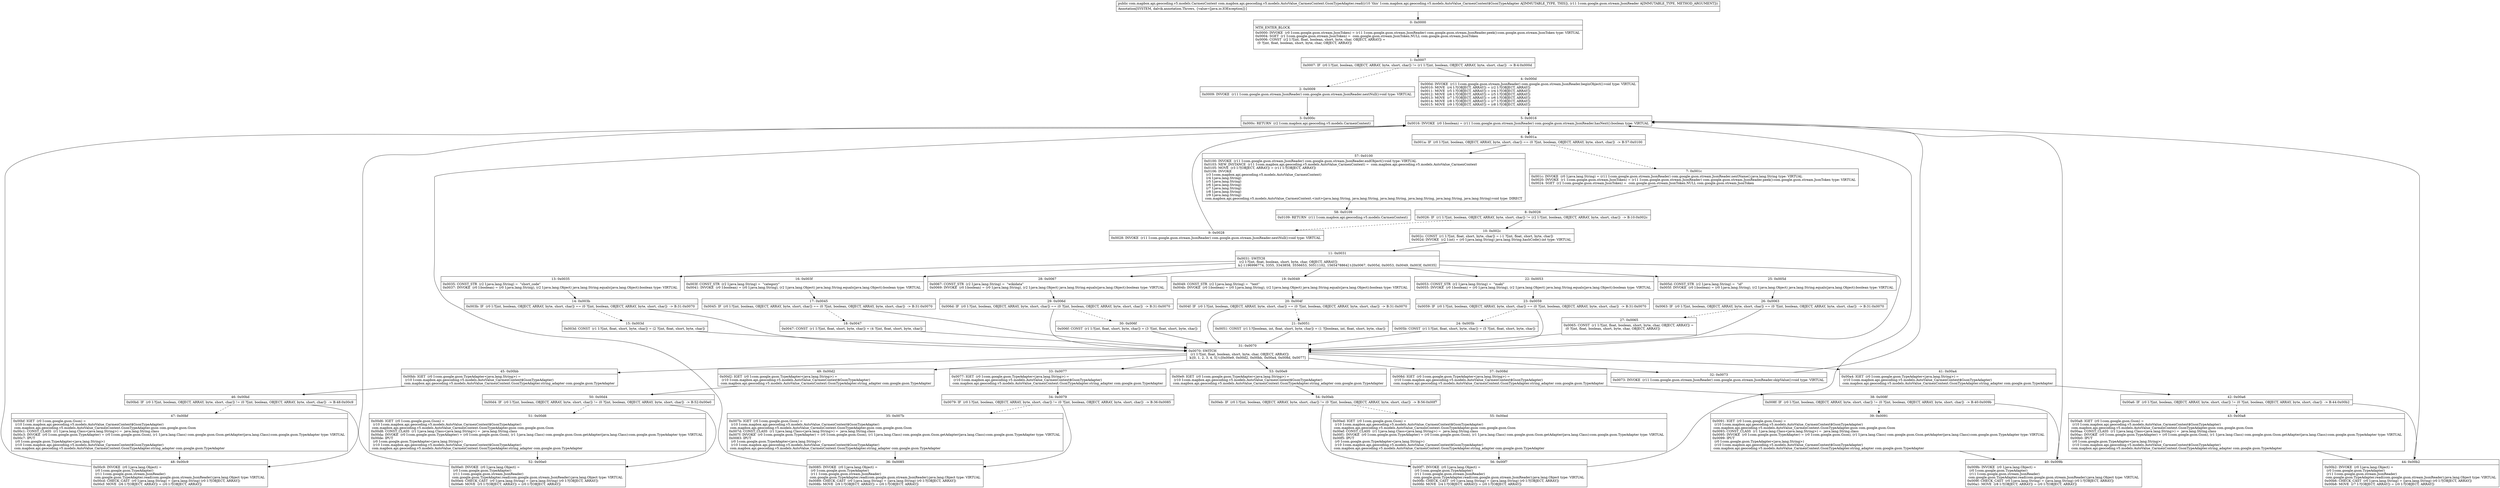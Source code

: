 digraph "CFG forcom.mapbox.api.geocoding.v5.models.AutoValue_CarmenContext.GsonTypeAdapter.read(Lcom\/google\/gson\/stream\/JsonReader;)Lcom\/mapbox\/api\/geocoding\/v5\/models\/CarmenContext;" {
Node_0 [shape=record,label="{0\:\ 0x0000|MTH_ENTER_BLOCK\l|0x0000: INVOKE  (r0 I:com.google.gson.stream.JsonToken) = (r11 I:com.google.gson.stream.JsonReader) com.google.gson.stream.JsonReader.peek():com.google.gson.stream.JsonToken type: VIRTUAL \l0x0004: SGET  (r1 I:com.google.gson.stream.JsonToken) =  com.google.gson.stream.JsonToken.NULL com.google.gson.stream.JsonToken \l0x0006: CONST  (r2 I:?[int, float, boolean, short, byte, char, OBJECT, ARRAY]) = \l  (0 ?[int, float, boolean, short, byte, char, OBJECT, ARRAY])\l \l}"];
Node_1 [shape=record,label="{1\:\ 0x0007|0x0007: IF  (r0 I:?[int, boolean, OBJECT, ARRAY, byte, short, char]) != (r1 I:?[int, boolean, OBJECT, ARRAY, byte, short, char])  \-\> B:4:0x000d \l}"];
Node_2 [shape=record,label="{2\:\ 0x0009|0x0009: INVOKE  (r11 I:com.google.gson.stream.JsonReader) com.google.gson.stream.JsonReader.nextNull():void type: VIRTUAL \l}"];
Node_3 [shape=record,label="{3\:\ 0x000c|0x000c: RETURN  (r2 I:com.mapbox.api.geocoding.v5.models.CarmenContext) \l}"];
Node_4 [shape=record,label="{4\:\ 0x000d|0x000d: INVOKE  (r11 I:com.google.gson.stream.JsonReader) com.google.gson.stream.JsonReader.beginObject():void type: VIRTUAL \l0x0010: MOVE  (r4 I:?[OBJECT, ARRAY]) = (r2 I:?[OBJECT, ARRAY]) \l0x0011: MOVE  (r5 I:?[OBJECT, ARRAY]) = (r4 I:?[OBJECT, ARRAY]) \l0x0012: MOVE  (r6 I:?[OBJECT, ARRAY]) = (r5 I:?[OBJECT, ARRAY]) \l0x0013: MOVE  (r7 I:?[OBJECT, ARRAY]) = (r6 I:?[OBJECT, ARRAY]) \l0x0014: MOVE  (r8 I:?[OBJECT, ARRAY]) = (r7 I:?[OBJECT, ARRAY]) \l0x0015: MOVE  (r9 I:?[OBJECT, ARRAY]) = (r8 I:?[OBJECT, ARRAY]) \l}"];
Node_5 [shape=record,label="{5\:\ 0x0016|0x0016: INVOKE  (r0 I:boolean) = (r11 I:com.google.gson.stream.JsonReader) com.google.gson.stream.JsonReader.hasNext():boolean type: VIRTUAL \l}"];
Node_6 [shape=record,label="{6\:\ 0x001a|0x001a: IF  (r0 I:?[int, boolean, OBJECT, ARRAY, byte, short, char]) == (0 ?[int, boolean, OBJECT, ARRAY, byte, short, char])  \-\> B:57:0x0100 \l}"];
Node_7 [shape=record,label="{7\:\ 0x001c|0x001c: INVOKE  (r0 I:java.lang.String) = (r11 I:com.google.gson.stream.JsonReader) com.google.gson.stream.JsonReader.nextName():java.lang.String type: VIRTUAL \l0x0020: INVOKE  (r1 I:com.google.gson.stream.JsonToken) = (r11 I:com.google.gson.stream.JsonReader) com.google.gson.stream.JsonReader.peek():com.google.gson.stream.JsonToken type: VIRTUAL \l0x0024: SGET  (r2 I:com.google.gson.stream.JsonToken) =  com.google.gson.stream.JsonToken.NULL com.google.gson.stream.JsonToken \l}"];
Node_8 [shape=record,label="{8\:\ 0x0026|0x0026: IF  (r1 I:?[int, boolean, OBJECT, ARRAY, byte, short, char]) != (r2 I:?[int, boolean, OBJECT, ARRAY, byte, short, char])  \-\> B:10:0x002c \l}"];
Node_9 [shape=record,label="{9\:\ 0x0028|0x0028: INVOKE  (r11 I:com.google.gson.stream.JsonReader) com.google.gson.stream.JsonReader.nextNull():void type: VIRTUAL \l}"];
Node_10 [shape=record,label="{10\:\ 0x002c|0x002c: CONST  (r1 I:?[int, float, short, byte, char]) = (\-1 ?[int, float, short, byte, char]) \l0x002d: INVOKE  (r2 I:int) = (r0 I:java.lang.String) java.lang.String.hashCode():int type: VIRTUAL \l}"];
Node_11 [shape=record,label="{11\:\ 0x0031|0x0031: SWITCH  \l  (r2 I:?[int, float, boolean, short, byte, char, OBJECT, ARRAY])\l k:[\-1196996774, 3355, 3343858, 3556653, 50511102, 1565478864] t:[0x0067, 0x005d, 0x0053, 0x0049, 0x003f, 0x0035] \l}"];
Node_13 [shape=record,label="{13\:\ 0x0035|0x0035: CONST_STR  (r2 I:java.lang.String) =  \"short_code\" \l0x0037: INVOKE  (r0 I:boolean) = (r0 I:java.lang.String), (r2 I:java.lang.Object) java.lang.String.equals(java.lang.Object):boolean type: VIRTUAL \l}"];
Node_14 [shape=record,label="{14\:\ 0x003b|0x003b: IF  (r0 I:?[int, boolean, OBJECT, ARRAY, byte, short, char]) == (0 ?[int, boolean, OBJECT, ARRAY, byte, short, char])  \-\> B:31:0x0070 \l}"];
Node_15 [shape=record,label="{15\:\ 0x003d|0x003d: CONST  (r1 I:?[int, float, short, byte, char]) = (2 ?[int, float, short, byte, char]) \l}"];
Node_16 [shape=record,label="{16\:\ 0x003f|0x003f: CONST_STR  (r2 I:java.lang.String) =  \"category\" \l0x0041: INVOKE  (r0 I:boolean) = (r0 I:java.lang.String), (r2 I:java.lang.Object) java.lang.String.equals(java.lang.Object):boolean type: VIRTUAL \l}"];
Node_17 [shape=record,label="{17\:\ 0x0045|0x0045: IF  (r0 I:?[int, boolean, OBJECT, ARRAY, byte, short, char]) == (0 ?[int, boolean, OBJECT, ARRAY, byte, short, char])  \-\> B:31:0x0070 \l}"];
Node_18 [shape=record,label="{18\:\ 0x0047|0x0047: CONST  (r1 I:?[int, float, short, byte, char]) = (4 ?[int, float, short, byte, char]) \l}"];
Node_19 [shape=record,label="{19\:\ 0x0049|0x0049: CONST_STR  (r2 I:java.lang.String) =  \"text\" \l0x004b: INVOKE  (r0 I:boolean) = (r0 I:java.lang.String), (r2 I:java.lang.Object) java.lang.String.equals(java.lang.Object):boolean type: VIRTUAL \l}"];
Node_20 [shape=record,label="{20\:\ 0x004f|0x004f: IF  (r0 I:?[int, boolean, OBJECT, ARRAY, byte, short, char]) == (0 ?[int, boolean, OBJECT, ARRAY, byte, short, char])  \-\> B:31:0x0070 \l}"];
Node_21 [shape=record,label="{21\:\ 0x0051|0x0051: CONST  (r1 I:?[boolean, int, float, short, byte, char]) = (1 ?[boolean, int, float, short, byte, char]) \l}"];
Node_22 [shape=record,label="{22\:\ 0x0053|0x0053: CONST_STR  (r2 I:java.lang.String) =  \"maki\" \l0x0055: INVOKE  (r0 I:boolean) = (r0 I:java.lang.String), (r2 I:java.lang.Object) java.lang.String.equals(java.lang.Object):boolean type: VIRTUAL \l}"];
Node_23 [shape=record,label="{23\:\ 0x0059|0x0059: IF  (r0 I:?[int, boolean, OBJECT, ARRAY, byte, short, char]) == (0 ?[int, boolean, OBJECT, ARRAY, byte, short, char])  \-\> B:31:0x0070 \l}"];
Node_24 [shape=record,label="{24\:\ 0x005b|0x005b: CONST  (r1 I:?[int, float, short, byte, char]) = (5 ?[int, float, short, byte, char]) \l}"];
Node_25 [shape=record,label="{25\:\ 0x005d|0x005d: CONST_STR  (r2 I:java.lang.String) =  \"id\" \l0x005f: INVOKE  (r0 I:boolean) = (r0 I:java.lang.String), (r2 I:java.lang.Object) java.lang.String.equals(java.lang.Object):boolean type: VIRTUAL \l}"];
Node_26 [shape=record,label="{26\:\ 0x0063|0x0063: IF  (r0 I:?[int, boolean, OBJECT, ARRAY, byte, short, char]) == (0 ?[int, boolean, OBJECT, ARRAY, byte, short, char])  \-\> B:31:0x0070 \l}"];
Node_27 [shape=record,label="{27\:\ 0x0065|0x0065: CONST  (r1 I:?[int, float, boolean, short, byte, char, OBJECT, ARRAY]) = \l  (0 ?[int, float, boolean, short, byte, char, OBJECT, ARRAY])\l \l}"];
Node_28 [shape=record,label="{28\:\ 0x0067|0x0067: CONST_STR  (r2 I:java.lang.String) =  \"wikidata\" \l0x0069: INVOKE  (r0 I:boolean) = (r0 I:java.lang.String), (r2 I:java.lang.Object) java.lang.String.equals(java.lang.Object):boolean type: VIRTUAL \l}"];
Node_29 [shape=record,label="{29\:\ 0x006d|0x006d: IF  (r0 I:?[int, boolean, OBJECT, ARRAY, byte, short, char]) == (0 ?[int, boolean, OBJECT, ARRAY, byte, short, char])  \-\> B:31:0x0070 \l}"];
Node_30 [shape=record,label="{30\:\ 0x006f|0x006f: CONST  (r1 I:?[int, float, short, byte, char]) = (3 ?[int, float, short, byte, char]) \l}"];
Node_31 [shape=record,label="{31\:\ 0x0070|0x0070: SWITCH  \l  (r1 I:?[int, float, boolean, short, byte, char, OBJECT, ARRAY])\l k:[0, 1, 2, 3, 4, 5] t:[0x00e9, 0x00d2, 0x00bb, 0x00a4, 0x008d, 0x0077] \l}"];
Node_32 [shape=record,label="{32\:\ 0x0073|0x0073: INVOKE  (r11 I:com.google.gson.stream.JsonReader) com.google.gson.stream.JsonReader.skipValue():void type: VIRTUAL \l}"];
Node_33 [shape=record,label="{33\:\ 0x0077|0x0077: IGET  (r0 I:com.google.gson.TypeAdapter\<java.lang.String\>) = \l  (r10 I:com.mapbox.api.geocoding.v5.models.AutoValue_CarmenContext$GsonTypeAdapter)\l com.mapbox.api.geocoding.v5.models.AutoValue_CarmenContext.GsonTypeAdapter.string_adapter com.google.gson.TypeAdapter \l}"];
Node_34 [shape=record,label="{34\:\ 0x0079|0x0079: IF  (r0 I:?[int, boolean, OBJECT, ARRAY, byte, short, char]) != (0 ?[int, boolean, OBJECT, ARRAY, byte, short, char])  \-\> B:36:0x0085 \l}"];
Node_35 [shape=record,label="{35\:\ 0x007b|0x007b: IGET  (r0 I:com.google.gson.Gson) = \l  (r10 I:com.mapbox.api.geocoding.v5.models.AutoValue_CarmenContext$GsonTypeAdapter)\l com.mapbox.api.geocoding.v5.models.AutoValue_CarmenContext.GsonTypeAdapter.gson com.google.gson.Gson \l0x007d: CONST_CLASS  (r1 I:java.lang.Class\<java.lang.String\>) =  java.lang.String.class \l0x007f: INVOKE  (r0 I:com.google.gson.TypeAdapter) = (r0 I:com.google.gson.Gson), (r1 I:java.lang.Class) com.google.gson.Gson.getAdapter(java.lang.Class):com.google.gson.TypeAdapter type: VIRTUAL \l0x0083: IPUT  \l  (r0 I:com.google.gson.TypeAdapter\<java.lang.String\>)\l  (r10 I:com.mapbox.api.geocoding.v5.models.AutoValue_CarmenContext$GsonTypeAdapter)\l com.mapbox.api.geocoding.v5.models.AutoValue_CarmenContext.GsonTypeAdapter.string_adapter com.google.gson.TypeAdapter \l}"];
Node_36 [shape=record,label="{36\:\ 0x0085|0x0085: INVOKE  (r0 I:java.lang.Object) = \l  (r0 I:com.google.gson.TypeAdapter)\l  (r11 I:com.google.gson.stream.JsonReader)\l com.google.gson.TypeAdapter.read(com.google.gson.stream.JsonReader):java.lang.Object type: VIRTUAL \l0x0089: CHECK_CAST  (r0 I:java.lang.String) = (java.lang.String) (r0 I:?[OBJECT, ARRAY]) \l0x008b: MOVE  (r9 I:?[OBJECT, ARRAY]) = (r0 I:?[OBJECT, ARRAY]) \l}"];
Node_37 [shape=record,label="{37\:\ 0x008d|0x008d: IGET  (r0 I:com.google.gson.TypeAdapter\<java.lang.String\>) = \l  (r10 I:com.mapbox.api.geocoding.v5.models.AutoValue_CarmenContext$GsonTypeAdapter)\l com.mapbox.api.geocoding.v5.models.AutoValue_CarmenContext.GsonTypeAdapter.string_adapter com.google.gson.TypeAdapter \l}"];
Node_38 [shape=record,label="{38\:\ 0x008f|0x008f: IF  (r0 I:?[int, boolean, OBJECT, ARRAY, byte, short, char]) != (0 ?[int, boolean, OBJECT, ARRAY, byte, short, char])  \-\> B:40:0x009b \l}"];
Node_39 [shape=record,label="{39\:\ 0x0091|0x0091: IGET  (r0 I:com.google.gson.Gson) = \l  (r10 I:com.mapbox.api.geocoding.v5.models.AutoValue_CarmenContext$GsonTypeAdapter)\l com.mapbox.api.geocoding.v5.models.AutoValue_CarmenContext.GsonTypeAdapter.gson com.google.gson.Gson \l0x0093: CONST_CLASS  (r1 I:java.lang.Class\<java.lang.String\>) =  java.lang.String.class \l0x0095: INVOKE  (r0 I:com.google.gson.TypeAdapter) = (r0 I:com.google.gson.Gson), (r1 I:java.lang.Class) com.google.gson.Gson.getAdapter(java.lang.Class):com.google.gson.TypeAdapter type: VIRTUAL \l0x0099: IPUT  \l  (r0 I:com.google.gson.TypeAdapter\<java.lang.String\>)\l  (r10 I:com.mapbox.api.geocoding.v5.models.AutoValue_CarmenContext$GsonTypeAdapter)\l com.mapbox.api.geocoding.v5.models.AutoValue_CarmenContext.GsonTypeAdapter.string_adapter com.google.gson.TypeAdapter \l}"];
Node_40 [shape=record,label="{40\:\ 0x009b|0x009b: INVOKE  (r0 I:java.lang.Object) = \l  (r0 I:com.google.gson.TypeAdapter)\l  (r11 I:com.google.gson.stream.JsonReader)\l com.google.gson.TypeAdapter.read(com.google.gson.stream.JsonReader):java.lang.Object type: VIRTUAL \l0x009f: CHECK_CAST  (r0 I:java.lang.String) = (java.lang.String) (r0 I:?[OBJECT, ARRAY]) \l0x00a1: MOVE  (r8 I:?[OBJECT, ARRAY]) = (r0 I:?[OBJECT, ARRAY]) \l}"];
Node_41 [shape=record,label="{41\:\ 0x00a4|0x00a4: IGET  (r0 I:com.google.gson.TypeAdapter\<java.lang.String\>) = \l  (r10 I:com.mapbox.api.geocoding.v5.models.AutoValue_CarmenContext$GsonTypeAdapter)\l com.mapbox.api.geocoding.v5.models.AutoValue_CarmenContext.GsonTypeAdapter.string_adapter com.google.gson.TypeAdapter \l}"];
Node_42 [shape=record,label="{42\:\ 0x00a6|0x00a6: IF  (r0 I:?[int, boolean, OBJECT, ARRAY, byte, short, char]) != (0 ?[int, boolean, OBJECT, ARRAY, byte, short, char])  \-\> B:44:0x00b2 \l}"];
Node_43 [shape=record,label="{43\:\ 0x00a8|0x00a8: IGET  (r0 I:com.google.gson.Gson) = \l  (r10 I:com.mapbox.api.geocoding.v5.models.AutoValue_CarmenContext$GsonTypeAdapter)\l com.mapbox.api.geocoding.v5.models.AutoValue_CarmenContext.GsonTypeAdapter.gson com.google.gson.Gson \l0x00aa: CONST_CLASS  (r1 I:java.lang.Class\<java.lang.String\>) =  java.lang.String.class \l0x00ac: INVOKE  (r0 I:com.google.gson.TypeAdapter) = (r0 I:com.google.gson.Gson), (r1 I:java.lang.Class) com.google.gson.Gson.getAdapter(java.lang.Class):com.google.gson.TypeAdapter type: VIRTUAL \l0x00b0: IPUT  \l  (r0 I:com.google.gson.TypeAdapter\<java.lang.String\>)\l  (r10 I:com.mapbox.api.geocoding.v5.models.AutoValue_CarmenContext$GsonTypeAdapter)\l com.mapbox.api.geocoding.v5.models.AutoValue_CarmenContext.GsonTypeAdapter.string_adapter com.google.gson.TypeAdapter \l}"];
Node_44 [shape=record,label="{44\:\ 0x00b2|0x00b2: INVOKE  (r0 I:java.lang.Object) = \l  (r0 I:com.google.gson.TypeAdapter)\l  (r11 I:com.google.gson.stream.JsonReader)\l com.google.gson.TypeAdapter.read(com.google.gson.stream.JsonReader):java.lang.Object type: VIRTUAL \l0x00b6: CHECK_CAST  (r0 I:java.lang.String) = (java.lang.String) (r0 I:?[OBJECT, ARRAY]) \l0x00b8: MOVE  (r7 I:?[OBJECT, ARRAY]) = (r0 I:?[OBJECT, ARRAY]) \l}"];
Node_45 [shape=record,label="{45\:\ 0x00bb|0x00bb: IGET  (r0 I:com.google.gson.TypeAdapter\<java.lang.String\>) = \l  (r10 I:com.mapbox.api.geocoding.v5.models.AutoValue_CarmenContext$GsonTypeAdapter)\l com.mapbox.api.geocoding.v5.models.AutoValue_CarmenContext.GsonTypeAdapter.string_adapter com.google.gson.TypeAdapter \l}"];
Node_46 [shape=record,label="{46\:\ 0x00bd|0x00bd: IF  (r0 I:?[int, boolean, OBJECT, ARRAY, byte, short, char]) != (0 ?[int, boolean, OBJECT, ARRAY, byte, short, char])  \-\> B:48:0x00c9 \l}"];
Node_47 [shape=record,label="{47\:\ 0x00bf|0x00bf: IGET  (r0 I:com.google.gson.Gson) = \l  (r10 I:com.mapbox.api.geocoding.v5.models.AutoValue_CarmenContext$GsonTypeAdapter)\l com.mapbox.api.geocoding.v5.models.AutoValue_CarmenContext.GsonTypeAdapter.gson com.google.gson.Gson \l0x00c1: CONST_CLASS  (r1 I:java.lang.Class\<java.lang.String\>) =  java.lang.String.class \l0x00c3: INVOKE  (r0 I:com.google.gson.TypeAdapter) = (r0 I:com.google.gson.Gson), (r1 I:java.lang.Class) com.google.gson.Gson.getAdapter(java.lang.Class):com.google.gson.TypeAdapter type: VIRTUAL \l0x00c7: IPUT  \l  (r0 I:com.google.gson.TypeAdapter\<java.lang.String\>)\l  (r10 I:com.mapbox.api.geocoding.v5.models.AutoValue_CarmenContext$GsonTypeAdapter)\l com.mapbox.api.geocoding.v5.models.AutoValue_CarmenContext.GsonTypeAdapter.string_adapter com.google.gson.TypeAdapter \l}"];
Node_48 [shape=record,label="{48\:\ 0x00c9|0x00c9: INVOKE  (r0 I:java.lang.Object) = \l  (r0 I:com.google.gson.TypeAdapter)\l  (r11 I:com.google.gson.stream.JsonReader)\l com.google.gson.TypeAdapter.read(com.google.gson.stream.JsonReader):java.lang.Object type: VIRTUAL \l0x00cd: CHECK_CAST  (r0 I:java.lang.String) = (java.lang.String) (r0 I:?[OBJECT, ARRAY]) \l0x00cf: MOVE  (r6 I:?[OBJECT, ARRAY]) = (r0 I:?[OBJECT, ARRAY]) \l}"];
Node_49 [shape=record,label="{49\:\ 0x00d2|0x00d2: IGET  (r0 I:com.google.gson.TypeAdapter\<java.lang.String\>) = \l  (r10 I:com.mapbox.api.geocoding.v5.models.AutoValue_CarmenContext$GsonTypeAdapter)\l com.mapbox.api.geocoding.v5.models.AutoValue_CarmenContext.GsonTypeAdapter.string_adapter com.google.gson.TypeAdapter \l}"];
Node_50 [shape=record,label="{50\:\ 0x00d4|0x00d4: IF  (r0 I:?[int, boolean, OBJECT, ARRAY, byte, short, char]) != (0 ?[int, boolean, OBJECT, ARRAY, byte, short, char])  \-\> B:52:0x00e0 \l}"];
Node_51 [shape=record,label="{51\:\ 0x00d6|0x00d6: IGET  (r0 I:com.google.gson.Gson) = \l  (r10 I:com.mapbox.api.geocoding.v5.models.AutoValue_CarmenContext$GsonTypeAdapter)\l com.mapbox.api.geocoding.v5.models.AutoValue_CarmenContext.GsonTypeAdapter.gson com.google.gson.Gson \l0x00d8: CONST_CLASS  (r1 I:java.lang.Class\<java.lang.String\>) =  java.lang.String.class \l0x00da: INVOKE  (r0 I:com.google.gson.TypeAdapter) = (r0 I:com.google.gson.Gson), (r1 I:java.lang.Class) com.google.gson.Gson.getAdapter(java.lang.Class):com.google.gson.TypeAdapter type: VIRTUAL \l0x00de: IPUT  \l  (r0 I:com.google.gson.TypeAdapter\<java.lang.String\>)\l  (r10 I:com.mapbox.api.geocoding.v5.models.AutoValue_CarmenContext$GsonTypeAdapter)\l com.mapbox.api.geocoding.v5.models.AutoValue_CarmenContext.GsonTypeAdapter.string_adapter com.google.gson.TypeAdapter \l}"];
Node_52 [shape=record,label="{52\:\ 0x00e0|0x00e0: INVOKE  (r0 I:java.lang.Object) = \l  (r0 I:com.google.gson.TypeAdapter)\l  (r11 I:com.google.gson.stream.JsonReader)\l com.google.gson.TypeAdapter.read(com.google.gson.stream.JsonReader):java.lang.Object type: VIRTUAL \l0x00e4: CHECK_CAST  (r0 I:java.lang.String) = (java.lang.String) (r0 I:?[OBJECT, ARRAY]) \l0x00e6: MOVE  (r5 I:?[OBJECT, ARRAY]) = (r0 I:?[OBJECT, ARRAY]) \l}"];
Node_53 [shape=record,label="{53\:\ 0x00e9|0x00e9: IGET  (r0 I:com.google.gson.TypeAdapter\<java.lang.String\>) = \l  (r10 I:com.mapbox.api.geocoding.v5.models.AutoValue_CarmenContext$GsonTypeAdapter)\l com.mapbox.api.geocoding.v5.models.AutoValue_CarmenContext.GsonTypeAdapter.string_adapter com.google.gson.TypeAdapter \l}"];
Node_54 [shape=record,label="{54\:\ 0x00eb|0x00eb: IF  (r0 I:?[int, boolean, OBJECT, ARRAY, byte, short, char]) != (0 ?[int, boolean, OBJECT, ARRAY, byte, short, char])  \-\> B:56:0x00f7 \l}"];
Node_55 [shape=record,label="{55\:\ 0x00ed|0x00ed: IGET  (r0 I:com.google.gson.Gson) = \l  (r10 I:com.mapbox.api.geocoding.v5.models.AutoValue_CarmenContext$GsonTypeAdapter)\l com.mapbox.api.geocoding.v5.models.AutoValue_CarmenContext.GsonTypeAdapter.gson com.google.gson.Gson \l0x00ef: CONST_CLASS  (r1 I:java.lang.Class\<java.lang.String\>) =  java.lang.String.class \l0x00f1: INVOKE  (r0 I:com.google.gson.TypeAdapter) = (r0 I:com.google.gson.Gson), (r1 I:java.lang.Class) com.google.gson.Gson.getAdapter(java.lang.Class):com.google.gson.TypeAdapter type: VIRTUAL \l0x00f5: IPUT  \l  (r0 I:com.google.gson.TypeAdapter\<java.lang.String\>)\l  (r10 I:com.mapbox.api.geocoding.v5.models.AutoValue_CarmenContext$GsonTypeAdapter)\l com.mapbox.api.geocoding.v5.models.AutoValue_CarmenContext.GsonTypeAdapter.string_adapter com.google.gson.TypeAdapter \l}"];
Node_56 [shape=record,label="{56\:\ 0x00f7|0x00f7: INVOKE  (r0 I:java.lang.Object) = \l  (r0 I:com.google.gson.TypeAdapter)\l  (r11 I:com.google.gson.stream.JsonReader)\l com.google.gson.TypeAdapter.read(com.google.gson.stream.JsonReader):java.lang.Object type: VIRTUAL \l0x00fb: CHECK_CAST  (r0 I:java.lang.String) = (java.lang.String) (r0 I:?[OBJECT, ARRAY]) \l0x00fd: MOVE  (r4 I:?[OBJECT, ARRAY]) = (r0 I:?[OBJECT, ARRAY]) \l}"];
Node_57 [shape=record,label="{57\:\ 0x0100|0x0100: INVOKE  (r11 I:com.google.gson.stream.JsonReader) com.google.gson.stream.JsonReader.endObject():void type: VIRTUAL \l0x0103: NEW_INSTANCE  (r11 I:com.mapbox.api.geocoding.v5.models.AutoValue_CarmenContext) =  com.mapbox.api.geocoding.v5.models.AutoValue_CarmenContext \l0x0105: MOVE  (r3 I:?[OBJECT, ARRAY]) = (r11 I:?[OBJECT, ARRAY]) \l0x0106: INVOKE  \l  (r3 I:com.mapbox.api.geocoding.v5.models.AutoValue_CarmenContext)\l  (r4 I:java.lang.String)\l  (r5 I:java.lang.String)\l  (r6 I:java.lang.String)\l  (r7 I:java.lang.String)\l  (r8 I:java.lang.String)\l  (r9 I:java.lang.String)\l com.mapbox.api.geocoding.v5.models.AutoValue_CarmenContext.\<init\>(java.lang.String, java.lang.String, java.lang.String, java.lang.String, java.lang.String, java.lang.String):void type: DIRECT \l}"];
Node_58 [shape=record,label="{58\:\ 0x0109|0x0109: RETURN  (r11 I:com.mapbox.api.geocoding.v5.models.CarmenContext) \l}"];
MethodNode[shape=record,label="{public com.mapbox.api.geocoding.v5.models.CarmenContext com.mapbox.api.geocoding.v5.models.AutoValue_CarmenContext.GsonTypeAdapter.read((r10 'this' I:com.mapbox.api.geocoding.v5.models.AutoValue_CarmenContext$GsonTypeAdapter A[IMMUTABLE_TYPE, THIS]), (r11 I:com.google.gson.stream.JsonReader A[IMMUTABLE_TYPE, METHOD_ARGUMENT]))  | Annotation[SYSTEM, dalvik.annotation.Throws, \{value=[java.io.IOException]\}]\l}"];
MethodNode -> Node_0;
Node_0 -> Node_1;
Node_1 -> Node_2[style=dashed];
Node_1 -> Node_4;
Node_2 -> Node_3;
Node_4 -> Node_5;
Node_5 -> Node_6;
Node_6 -> Node_7[style=dashed];
Node_6 -> Node_57;
Node_7 -> Node_8;
Node_8 -> Node_9[style=dashed];
Node_8 -> Node_10;
Node_9 -> Node_5;
Node_10 -> Node_11;
Node_11 -> Node_13;
Node_11 -> Node_16;
Node_11 -> Node_19;
Node_11 -> Node_22;
Node_11 -> Node_25;
Node_11 -> Node_28;
Node_11 -> Node_31;
Node_13 -> Node_14;
Node_14 -> Node_15[style=dashed];
Node_14 -> Node_31;
Node_15 -> Node_31;
Node_16 -> Node_17;
Node_17 -> Node_18[style=dashed];
Node_17 -> Node_31;
Node_18 -> Node_31;
Node_19 -> Node_20;
Node_20 -> Node_21[style=dashed];
Node_20 -> Node_31;
Node_21 -> Node_31;
Node_22 -> Node_23;
Node_23 -> Node_24[style=dashed];
Node_23 -> Node_31;
Node_24 -> Node_31;
Node_25 -> Node_26;
Node_26 -> Node_27[style=dashed];
Node_26 -> Node_31;
Node_27 -> Node_31;
Node_28 -> Node_29;
Node_29 -> Node_30[style=dashed];
Node_29 -> Node_31;
Node_30 -> Node_31;
Node_31 -> Node_32;
Node_31 -> Node_33;
Node_31 -> Node_37;
Node_31 -> Node_41;
Node_31 -> Node_45;
Node_31 -> Node_49;
Node_31 -> Node_53;
Node_32 -> Node_5;
Node_33 -> Node_34;
Node_34 -> Node_35[style=dashed];
Node_34 -> Node_36;
Node_35 -> Node_36;
Node_36 -> Node_5;
Node_37 -> Node_38;
Node_38 -> Node_39[style=dashed];
Node_38 -> Node_40;
Node_39 -> Node_40;
Node_40 -> Node_5;
Node_41 -> Node_42;
Node_42 -> Node_43[style=dashed];
Node_42 -> Node_44;
Node_43 -> Node_44;
Node_44 -> Node_5;
Node_45 -> Node_46;
Node_46 -> Node_47[style=dashed];
Node_46 -> Node_48;
Node_47 -> Node_48;
Node_48 -> Node_5;
Node_49 -> Node_50;
Node_50 -> Node_51[style=dashed];
Node_50 -> Node_52;
Node_51 -> Node_52;
Node_52 -> Node_5;
Node_53 -> Node_54;
Node_54 -> Node_55[style=dashed];
Node_54 -> Node_56;
Node_55 -> Node_56;
Node_56 -> Node_5;
Node_57 -> Node_58;
}

